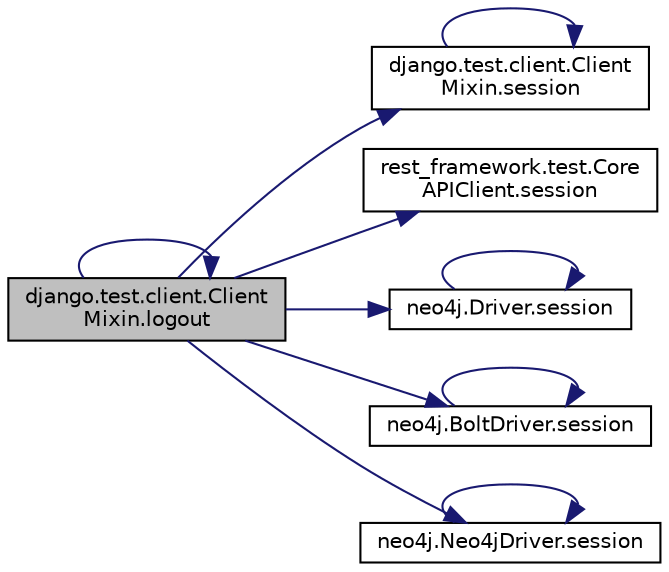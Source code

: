 digraph "django.test.client.ClientMixin.logout"
{
 // LATEX_PDF_SIZE
  edge [fontname="Helvetica",fontsize="10",labelfontname="Helvetica",labelfontsize="10"];
  node [fontname="Helvetica",fontsize="10",shape=record];
  rankdir="LR";
  Node1 [label="django.test.client.Client\lMixin.logout",height=0.2,width=0.4,color="black", fillcolor="grey75", style="filled", fontcolor="black",tooltip=" "];
  Node1 -> Node1 [color="midnightblue",fontsize="10",style="solid",fontname="Helvetica"];
  Node1 -> Node2 [color="midnightblue",fontsize="10",style="solid",fontname="Helvetica"];
  Node2 [label="django.test.client.Client\lMixin.session",height=0.2,width=0.4,color="black", fillcolor="white", style="filled",URL="$da/dd7/classdjango_1_1test_1_1client_1_1_client_mixin.html#a317be65d7ec964a7a5bbc090e62a6418",tooltip=" "];
  Node2 -> Node2 [color="midnightblue",fontsize="10",style="solid",fontname="Helvetica"];
  Node1 -> Node3 [color="midnightblue",fontsize="10",style="solid",fontname="Helvetica"];
  Node3 [label="rest_framework.test.Core\lAPIClient.session",height=0.2,width=0.4,color="black", fillcolor="white", style="filled",URL="$df/d60/classrest__framework_1_1test_1_1_core_a_p_i_client.html#a000e76327252647f70c3370ef697c90b",tooltip=" "];
  Node1 -> Node4 [color="midnightblue",fontsize="10",style="solid",fontname="Helvetica"];
  Node4 [label="neo4j.Driver.session",height=0.2,width=0.4,color="black", fillcolor="white", style="filled",URL="$d0/deb/classneo4j_1_1_driver.html#ae260b432170f65edaf3f6854af2fa6ee",tooltip=" "];
  Node4 -> Node4 [color="midnightblue",fontsize="10",style="solid",fontname="Helvetica"];
  Node1 -> Node5 [color="midnightblue",fontsize="10",style="solid",fontname="Helvetica"];
  Node5 [label="neo4j.BoltDriver.session",height=0.2,width=0.4,color="black", fillcolor="white", style="filled",URL="$de/d06/classneo4j_1_1_bolt_driver.html#a234f51525e378d2b75a7c0ca26d6ffa8",tooltip=" "];
  Node5 -> Node5 [color="midnightblue",fontsize="10",style="solid",fontname="Helvetica"];
  Node1 -> Node6 [color="midnightblue",fontsize="10",style="solid",fontname="Helvetica"];
  Node6 [label="neo4j.Neo4jDriver.session",height=0.2,width=0.4,color="black", fillcolor="white", style="filled",URL="$d3/dc8/classneo4j_1_1_neo4j_driver.html#a0f416c3d106546209d3054e7ff9fec91",tooltip=" "];
  Node6 -> Node6 [color="midnightblue",fontsize="10",style="solid",fontname="Helvetica"];
}
